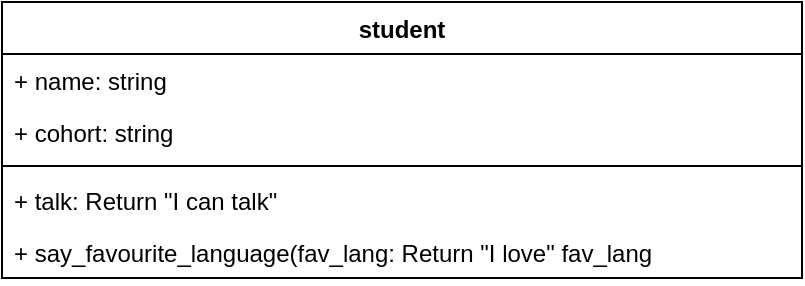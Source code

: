 <mxfile version="13.10.1" type="github"><diagram id="h_kmfXsr5g_3eOp8_Skd" name="Page-1"><mxGraphModel dx="562" dy="310" grid="1" gridSize="10" guides="1" tooltips="1" connect="1" arrows="1" fold="1" page="1" pageScale="1" pageWidth="827" pageHeight="1169" math="0" shadow="0"><root><mxCell id="0"/><mxCell id="1" parent="0"/><mxCell id="7rYtT4TEpK8czARsnmlr-14" value="student" style="swimlane;fontStyle=1;align=center;verticalAlign=top;childLayout=stackLayout;horizontal=1;startSize=26;horizontalStack=0;resizeParent=1;resizeParentMax=0;resizeLast=0;collapsible=1;marginBottom=0;" vertex="1" parent="1"><mxGeometry x="150" y="90" width="400" height="138" as="geometry"/></mxCell><mxCell id="7rYtT4TEpK8czARsnmlr-18" value="+ name: string" style="text;strokeColor=none;fillColor=none;align=left;verticalAlign=top;spacingLeft=4;spacingRight=4;overflow=hidden;rotatable=0;points=[[0,0.5],[1,0.5]];portConstraint=eastwest;" vertex="1" parent="7rYtT4TEpK8czARsnmlr-14"><mxGeometry y="26" width="400" height="26" as="geometry"/></mxCell><mxCell id="7rYtT4TEpK8czARsnmlr-15" value="+ cohort: string" style="text;strokeColor=none;fillColor=none;align=left;verticalAlign=top;spacingLeft=4;spacingRight=4;overflow=hidden;rotatable=0;points=[[0,0.5],[1,0.5]];portConstraint=eastwest;" vertex="1" parent="7rYtT4TEpK8czARsnmlr-14"><mxGeometry y="52" width="400" height="26" as="geometry"/></mxCell><mxCell id="7rYtT4TEpK8czARsnmlr-16" value="" style="line;strokeWidth=1;fillColor=none;align=left;verticalAlign=middle;spacingTop=-1;spacingLeft=3;spacingRight=3;rotatable=0;labelPosition=right;points=[];portConstraint=eastwest;" vertex="1" parent="7rYtT4TEpK8czARsnmlr-14"><mxGeometry y="78" width="400" height="8" as="geometry"/></mxCell><mxCell id="7rYtT4TEpK8czARsnmlr-17" value="+ talk: Return &quot;I can talk&quot;" style="text;strokeColor=none;fillColor=none;align=left;verticalAlign=top;spacingLeft=4;spacingRight=4;overflow=hidden;rotatable=0;points=[[0,0.5],[1,0.5]];portConstraint=eastwest;" vertex="1" parent="7rYtT4TEpK8czARsnmlr-14"><mxGeometry y="86" width="400" height="26" as="geometry"/></mxCell><mxCell id="7rYtT4TEpK8czARsnmlr-28" value="+ say_favourite_language(fav_lang: Return &quot;I love&quot; fav_lang" style="text;strokeColor=none;fillColor=none;align=left;verticalAlign=top;spacingLeft=4;spacingRight=4;overflow=hidden;rotatable=0;points=[[0,0.5],[1,0.5]];portConstraint=eastwest;" vertex="1" parent="7rYtT4TEpK8czARsnmlr-14"><mxGeometry y="112" width="400" height="26" as="geometry"/></mxCell></root></mxGraphModel></diagram></mxfile>